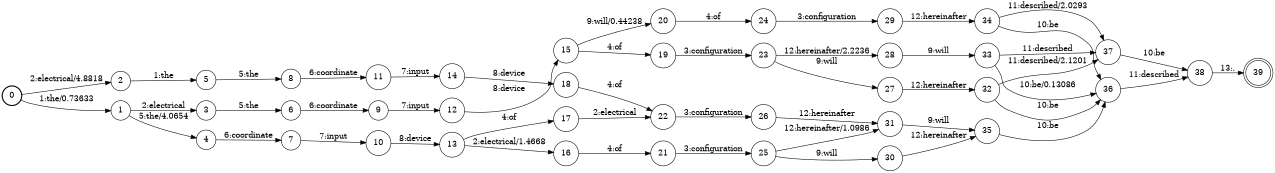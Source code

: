 digraph FST {
rankdir = LR;
size = "8.5,11";
label = "";
center = 1;
orientation = Portrait;
ranksep = "0.4";
nodesep = "0.25";
0 [label = "0", shape = circle, style = bold, fontsize = 14]
	0 -> 1 [label = "1:the/0.73633", fontsize = 14];
	0 -> 2 [label = "2:electrical/4.8818", fontsize = 14];
1 [label = "1", shape = circle, style = solid, fontsize = 14]
	1 -> 4 [label = "5:the/4.0654", fontsize = 14];
	1 -> 3 [label = "2:electrical", fontsize = 14];
2 [label = "2", shape = circle, style = solid, fontsize = 14]
	2 -> 5 [label = "1:the", fontsize = 14];
3 [label = "3", shape = circle, style = solid, fontsize = 14]
	3 -> 6 [label = "5:the", fontsize = 14];
4 [label = "4", shape = circle, style = solid, fontsize = 14]
	4 -> 7 [label = "6:coordinate", fontsize = 14];
5 [label = "5", shape = circle, style = solid, fontsize = 14]
	5 -> 8 [label = "5:the", fontsize = 14];
6 [label = "6", shape = circle, style = solid, fontsize = 14]
	6 -> 9 [label = "6:coordinate", fontsize = 14];
7 [label = "7", shape = circle, style = solid, fontsize = 14]
	7 -> 10 [label = "7:input", fontsize = 14];
8 [label = "8", shape = circle, style = solid, fontsize = 14]
	8 -> 11 [label = "6:coordinate", fontsize = 14];
9 [label = "9", shape = circle, style = solid, fontsize = 14]
	9 -> 12 [label = "7:input", fontsize = 14];
10 [label = "10", shape = circle, style = solid, fontsize = 14]
	10 -> 13 [label = "8:device", fontsize = 14];
11 [label = "11", shape = circle, style = solid, fontsize = 14]
	11 -> 14 [label = "7:input", fontsize = 14];
12 [label = "12", shape = circle, style = solid, fontsize = 14]
	12 -> 15 [label = "8:device", fontsize = 14];
13 [label = "13", shape = circle, style = solid, fontsize = 14]
	13 -> 16 [label = "2:electrical/1.4668", fontsize = 14];
	13 -> 17 [label = "4:of", fontsize = 14];
14 [label = "14", shape = circle, style = solid, fontsize = 14]
	14 -> 18 [label = "8:device", fontsize = 14];
15 [label = "15", shape = circle, style = solid, fontsize = 14]
	15 -> 19 [label = "4:of", fontsize = 14];
	15 -> 20 [label = "9:will/0.44238", fontsize = 14];
16 [label = "16", shape = circle, style = solid, fontsize = 14]
	16 -> 21 [label = "4:of", fontsize = 14];
17 [label = "17", shape = circle, style = solid, fontsize = 14]
	17 -> 22 [label = "2:electrical", fontsize = 14];
18 [label = "18", shape = circle, style = solid, fontsize = 14]
	18 -> 22 [label = "4:of", fontsize = 14];
19 [label = "19", shape = circle, style = solid, fontsize = 14]
	19 -> 23 [label = "3:configuration", fontsize = 14];
20 [label = "20", shape = circle, style = solid, fontsize = 14]
	20 -> 24 [label = "4:of", fontsize = 14];
21 [label = "21", shape = circle, style = solid, fontsize = 14]
	21 -> 25 [label = "3:configuration", fontsize = 14];
22 [label = "22", shape = circle, style = solid, fontsize = 14]
	22 -> 26 [label = "3:configuration", fontsize = 14];
23 [label = "23", shape = circle, style = solid, fontsize = 14]
	23 -> 27 [label = "9:will", fontsize = 14];
	23 -> 28 [label = "12:hereinafter/2.2236", fontsize = 14];
24 [label = "24", shape = circle, style = solid, fontsize = 14]
	24 -> 29 [label = "3:configuration", fontsize = 14];
25 [label = "25", shape = circle, style = solid, fontsize = 14]
	25 -> 30 [label = "9:will", fontsize = 14];
	25 -> 31 [label = "12:hereinafter/1.0986", fontsize = 14];
26 [label = "26", shape = circle, style = solid, fontsize = 14]
	26 -> 31 [label = "12:hereinafter", fontsize = 14];
27 [label = "27", shape = circle, style = solid, fontsize = 14]
	27 -> 32 [label = "12:hereinafter", fontsize = 14];
28 [label = "28", shape = circle, style = solid, fontsize = 14]
	28 -> 33 [label = "9:will", fontsize = 14];
29 [label = "29", shape = circle, style = solid, fontsize = 14]
	29 -> 34 [label = "12:hereinafter", fontsize = 14];
30 [label = "30", shape = circle, style = solid, fontsize = 14]
	30 -> 35 [label = "12:hereinafter", fontsize = 14];
31 [label = "31", shape = circle, style = solid, fontsize = 14]
	31 -> 35 [label = "9:will", fontsize = 14];
32 [label = "32", shape = circle, style = solid, fontsize = 14]
	32 -> 36 [label = "10:be", fontsize = 14];
	32 -> 37 [label = "11:described/2.1201", fontsize = 14];
33 [label = "33", shape = circle, style = solid, fontsize = 14]
	33 -> 36 [label = "10:be/0.13086", fontsize = 14];
	33 -> 37 [label = "11:described", fontsize = 14];
34 [label = "34", shape = circle, style = solid, fontsize = 14]
	34 -> 36 [label = "10:be", fontsize = 14];
	34 -> 37 [label = "11:described/2.0293", fontsize = 14];
35 [label = "35", shape = circle, style = solid, fontsize = 14]
	35 -> 36 [label = "10:be", fontsize = 14];
36 [label = "36", shape = circle, style = solid, fontsize = 14]
	36 -> 38 [label = "11:described", fontsize = 14];
37 [label = "37", shape = circle, style = solid, fontsize = 14]
	37 -> 38 [label = "10:be", fontsize = 14];
38 [label = "38", shape = circle, style = solid, fontsize = 14]
	38 -> 39 [label = "13:.", fontsize = 14];
39 [label = "39", shape = doublecircle, style = solid, fontsize = 14]
}
